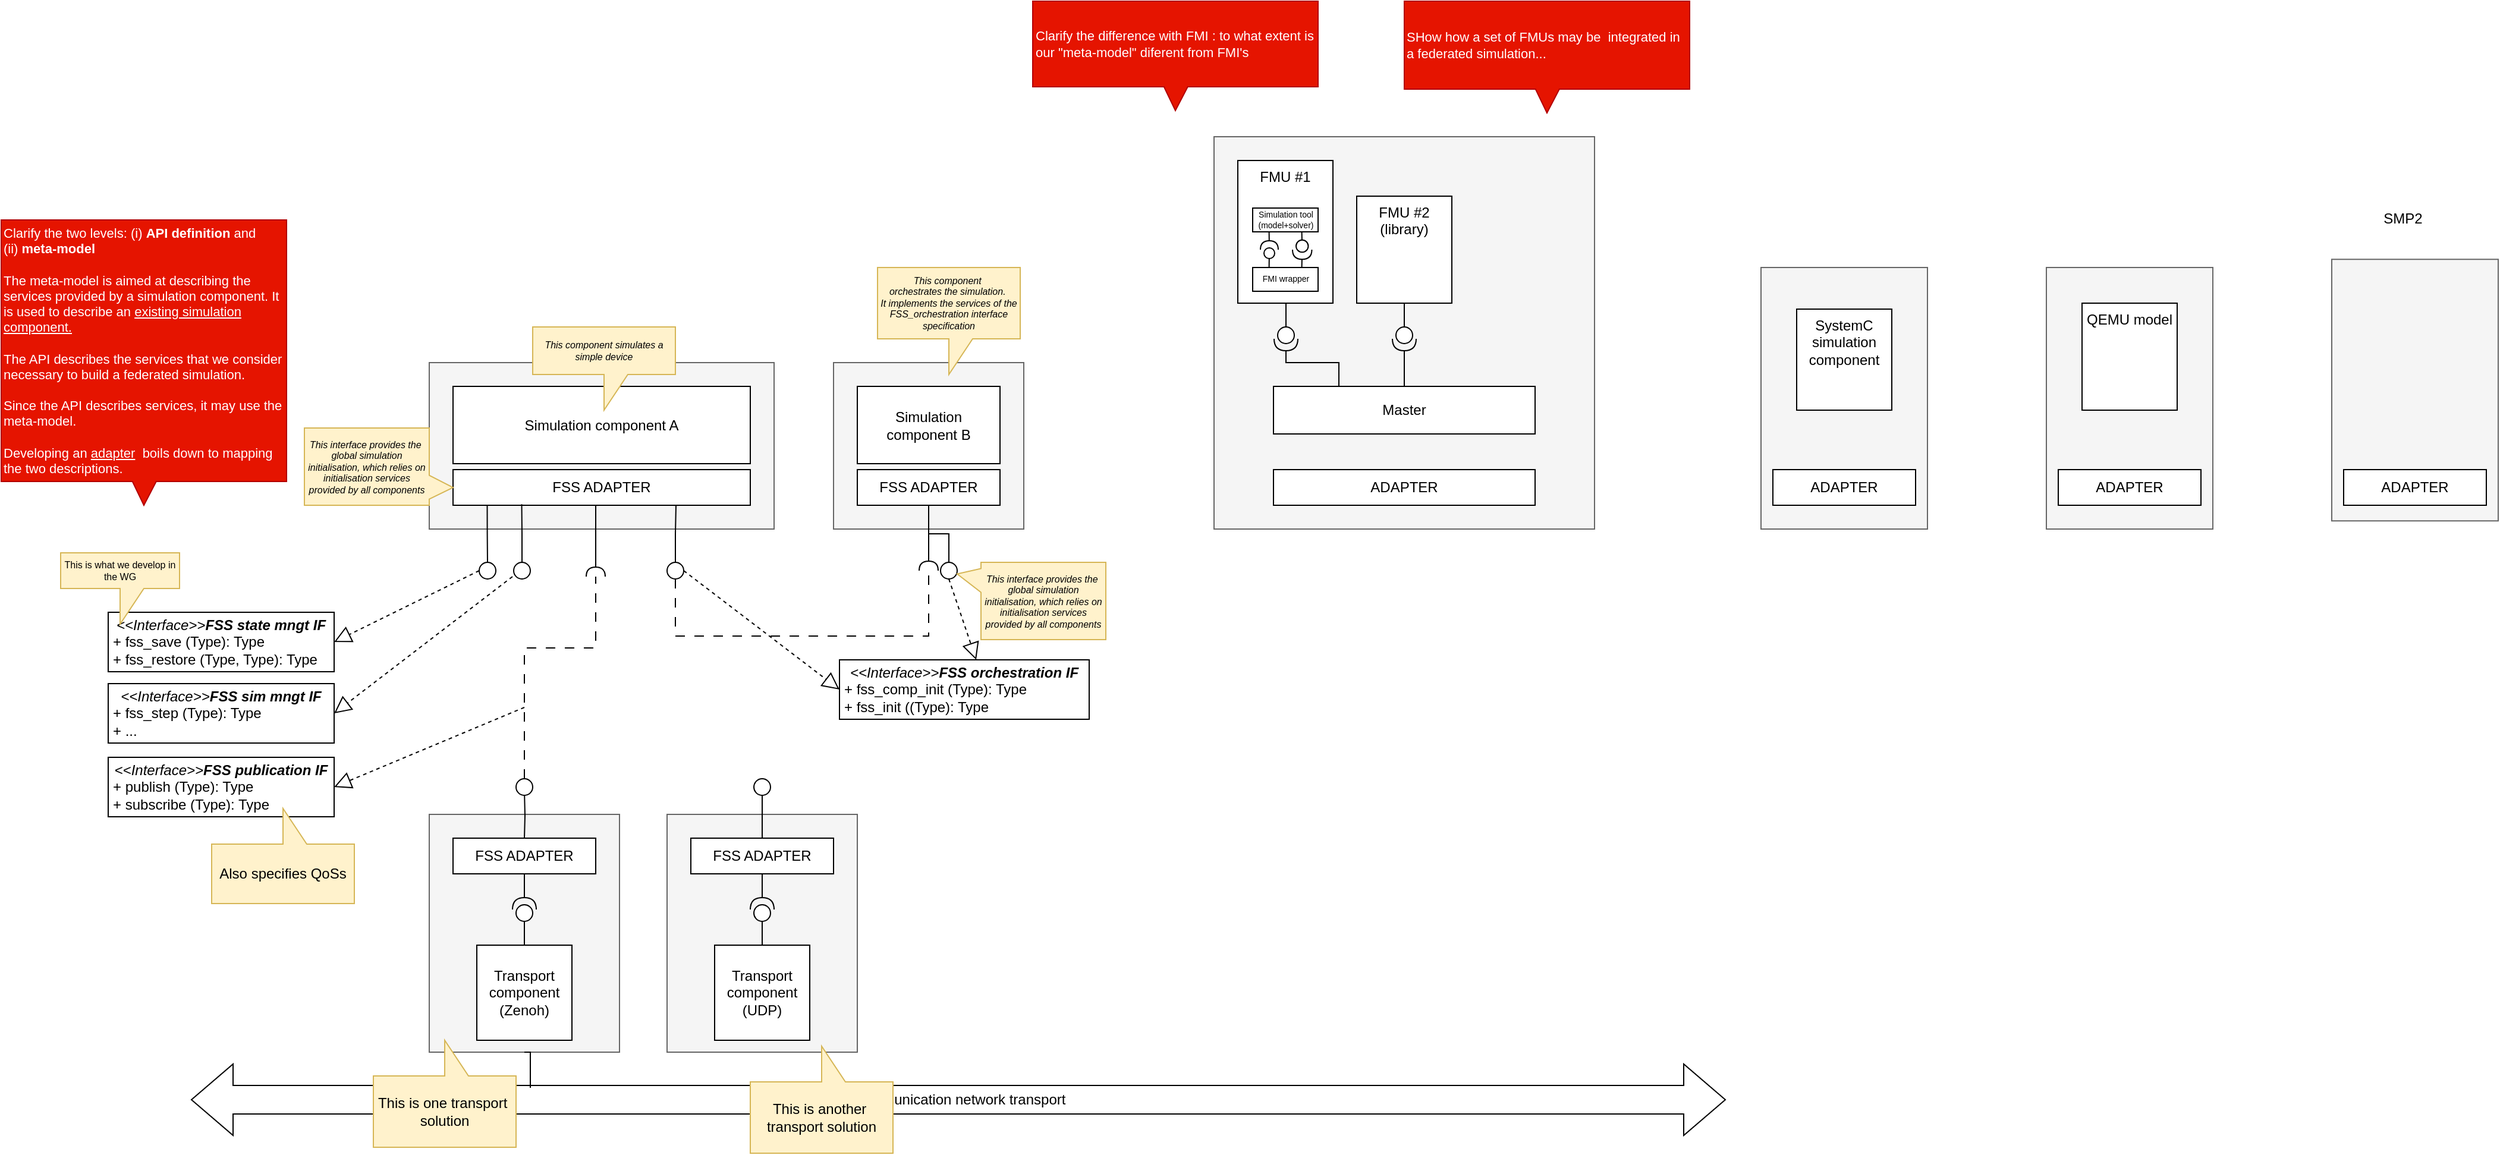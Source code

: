 <mxfile version="24.4.10" type="github">
  <diagram name="Page-1" id="a3lJTu-IXyHbUOSdx-mn">
    <mxGraphModel dx="1475" dy="5559" grid="1" gridSize="10" guides="1" tooltips="1" connect="1" arrows="1" fold="1" page="1" pageScale="1" pageWidth="3300" pageHeight="4681" math="0" shadow="0">
      <root>
        <mxCell id="0" />
        <mxCell id="1" parent="0" />
        <mxCell id="bgHQJeM0eiA7G-xrBvEw-4" value="" style="rounded=0;whiteSpace=wrap;html=1;fillColor=#f5f5f5;fontColor=#333333;strokeColor=#666666;" vertex="1" parent="1">
          <mxGeometry x="1020" y="-250" width="320" height="330" as="geometry" />
        </mxCell>
        <mxCell id="cw1v78BgHGjvIyoxlNof-122" value="" style="shape=image;verticalLabelPosition=bottom;labelBackgroundColor=default;verticalAlign=top;aspect=fixed;imageAspect=0;image=https://static.vecteezy.com/system/resources/thumbnails/002/293/499/small/exclamation-mark-symbol-red-warning-dangerous-icon-on-white-background-free-vector.jpg;" parent="1" vertex="1">
          <mxGeometry x="220" y="-210" width="60" height="60" as="geometry" />
        </mxCell>
        <mxCell id="cw1v78BgHGjvIyoxlNof-67" value="" style="rounded=0;whiteSpace=wrap;html=1;fillColor=#f5f5f5;fontColor=#333333;strokeColor=#666666;" parent="1" vertex="1">
          <mxGeometry x="700" y="-60" width="160" height="140" as="geometry" />
        </mxCell>
        <mxCell id="cw1v78BgHGjvIyoxlNof-42" value="" style="rounded=0;whiteSpace=wrap;html=1;fillColor=#f5f5f5;fontColor=#333333;strokeColor=#666666;" parent="1" vertex="1">
          <mxGeometry x="360" y="-60" width="290" height="140" as="geometry" />
        </mxCell>
        <mxCell id="cw1v78BgHGjvIyoxlNof-12" value="Communication network transport" style="html=1;shadow=0;dashed=0;align=center;verticalAlign=middle;shape=mxgraph.arrows2.twoWayArrow;dy=0.6;dx=35;" parent="1" vertex="1">
          <mxGeometry x="160" y="530" width="1290" height="60" as="geometry" />
        </mxCell>
        <mxCell id="cw1v78BgHGjvIyoxlNof-16" value="" style="endArrow=block;dashed=1;endFill=0;endSize=12;html=1;rounded=0;entryX=1;entryY=0.5;entryDx=0;entryDy=0;" parent="1" target="cw1v78BgHGjvIyoxlNof-92" edge="1">
          <mxGeometry width="160" relative="1" as="geometry">
            <mxPoint x="440" y="230" as="sourcePoint" />
            <mxPoint x="630" y="305" as="targetPoint" />
          </mxGeometry>
        </mxCell>
        <mxCell id="cw1v78BgHGjvIyoxlNof-17" value="" style="endArrow=block;dashed=1;endFill=0;endSize=12;html=1;rounded=0;entryX=1;entryY=0.5;entryDx=0;entryDy=0;exitX=0;exitY=0.5;exitDx=0;exitDy=0;" parent="1" source="cw1v78BgHGjvIyoxlNof-78" target="cw1v78BgHGjvIyoxlNof-43" edge="1">
          <mxGeometry width="160" relative="1" as="geometry">
            <mxPoint x="390" y="115" as="sourcePoint" />
            <mxPoint x="270" y="42.5" as="targetPoint" />
          </mxGeometry>
        </mxCell>
        <mxCell id="cw1v78BgHGjvIyoxlNof-79" style="edgeStyle=orthogonalEdgeStyle;rounded=0;orthogonalLoop=1;jettySize=auto;html=1;exitX=0.115;exitY=0.971;exitDx=0;exitDy=0;entryX=0.5;entryY=0;entryDx=0;entryDy=0;endArrow=none;endFill=0;exitPerimeter=0;" parent="1" source="cw1v78BgHGjvIyoxlNof-29" target="cw1v78BgHGjvIyoxlNof-78" edge="1">
          <mxGeometry relative="1" as="geometry" />
        </mxCell>
        <mxCell id="cw1v78BgHGjvIyoxlNof-29" value="FSS ADAPTER" style="rounded=0;whiteSpace=wrap;html=1;" parent="1" vertex="1">
          <mxGeometry x="380" y="30" width="250" height="30" as="geometry" />
        </mxCell>
        <mxCell id="cw1v78BgHGjvIyoxlNof-37" value="" style="ellipse;whiteSpace=wrap;html=1;align=center;aspect=fixed;fillColor=none;strokeColor=none;resizable=0;perimeter=centerPerimeter;rotatable=0;allowArrows=0;points=[];outlineConnect=1;" parent="1" vertex="1">
          <mxGeometry x="590" y="30" width="10" height="10" as="geometry" />
        </mxCell>
        <mxCell id="cw1v78BgHGjvIyoxlNof-43" value="&lt;p style=&quot;margin:0px;margin-top:4px;text-align:center;&quot;&gt;&lt;i&gt;&amp;lt;&amp;lt;Interface&amp;gt;&amp;gt;&lt;b&gt;FSS state mngt IF&lt;/b&gt;&lt;/i&gt;&lt;br&gt;&lt;/p&gt;&lt;p style=&quot;margin:0px;margin-left:4px;&quot;&gt;&lt;/p&gt;&lt;p style=&quot;margin:0px;margin-left:4px;&quot;&gt;+ fss_save (Type): Type&lt;br&gt;+ fss_restore (Type, Type): Type&lt;/p&gt;" style="verticalAlign=top;align=left;overflow=fill;html=1;whiteSpace=wrap;" parent="1" vertex="1">
          <mxGeometry x="90" y="150" width="190" height="50" as="geometry" />
        </mxCell>
        <mxCell id="cw1v78BgHGjvIyoxlNof-45" value="" style="rounded=0;whiteSpace=wrap;html=1;fillColor=#f5f5f5;fontColor=#333333;strokeColor=#666666;" parent="1" vertex="1">
          <mxGeometry x="360" y="320" width="160" height="200" as="geometry" />
        </mxCell>
        <mxCell id="cw1v78BgHGjvIyoxlNof-46" value="&lt;div&gt;Transport&lt;/div&gt;&lt;div&gt;component&lt;/div&gt;&lt;div&gt;(Zenoh)&lt;/div&gt;" style="whiteSpace=wrap;html=1;aspect=fixed;" parent="1" vertex="1">
          <mxGeometry x="400" y="430" width="80" height="80" as="geometry" />
        </mxCell>
        <mxCell id="cw1v78BgHGjvIyoxlNof-62" style="edgeStyle=orthogonalEdgeStyle;rounded=0;orthogonalLoop=1;jettySize=auto;html=1;entryX=0.5;entryY=0;entryDx=0;entryDy=0;endArrow=none;endFill=0;" parent="1" target="cw1v78BgHGjvIyoxlNof-50" edge="1">
          <mxGeometry relative="1" as="geometry">
            <mxPoint x="440" y="300" as="sourcePoint" />
          </mxGeometry>
        </mxCell>
        <mxCell id="cw1v78BgHGjvIyoxlNof-50" value="FSS ADAPTER" style="rounded=0;whiteSpace=wrap;html=1;" parent="1" vertex="1">
          <mxGeometry x="380" y="340" width="120" height="30" as="geometry" />
        </mxCell>
        <mxCell id="cw1v78BgHGjvIyoxlNof-53" value="" style="ellipse;whiteSpace=wrap;html=1;align=center;aspect=fixed;fillColor=none;strokeColor=none;resizable=0;perimeter=centerPerimeter;rotatable=0;allowArrows=0;points=[];outlineConnect=1;" parent="1" vertex="1">
          <mxGeometry x="590" y="470" width="10" height="10" as="geometry" />
        </mxCell>
        <mxCell id="cw1v78BgHGjvIyoxlNof-60" value="" style="group;rotation=270;" parent="1" vertex="1" connectable="0">
          <mxGeometry x="430" y="370" width="20" height="60" as="geometry" />
        </mxCell>
        <mxCell id="cw1v78BgHGjvIyoxlNof-57" value="" style="shape=providedRequiredInterface;html=1;verticalLabelPosition=bottom;sketch=0;rotation=-90;" parent="cw1v78BgHGjvIyoxlNof-60" vertex="1">
          <mxGeometry y="20" width="20" height="20" as="geometry" />
        </mxCell>
        <mxCell id="cw1v78BgHGjvIyoxlNof-58" style="edgeStyle=orthogonalEdgeStyle;rounded=0;orthogonalLoop=1;jettySize=auto;html=1;exitX=0.75;exitY=1;exitDx=0;exitDy=0;entryX=0;entryY=0.5;entryDx=0;entryDy=0;entryPerimeter=0;endArrow=none;endFill=0;" parent="cw1v78BgHGjvIyoxlNof-60" target="cw1v78BgHGjvIyoxlNof-57" edge="1">
          <mxGeometry relative="1" as="geometry">
            <mxPoint x="10" y="60" as="sourcePoint" />
          </mxGeometry>
        </mxCell>
        <mxCell id="cw1v78BgHGjvIyoxlNof-59" style="edgeStyle=orthogonalEdgeStyle;rounded=0;orthogonalLoop=1;jettySize=auto;html=1;exitX=0.75;exitY=0;exitDx=0;exitDy=0;entryX=1;entryY=0.5;entryDx=0;entryDy=0;entryPerimeter=0;endArrow=none;endFill=0;" parent="cw1v78BgHGjvIyoxlNof-60" target="cw1v78BgHGjvIyoxlNof-57" edge="1">
          <mxGeometry relative="1" as="geometry">
            <mxPoint x="10" as="sourcePoint" />
          </mxGeometry>
        </mxCell>
        <mxCell id="cw1v78BgHGjvIyoxlNof-63" value="&lt;p style=&quot;margin:0px;margin-top:4px;text-align:center;&quot;&gt;&lt;i&gt;&amp;lt;&amp;lt;Interface&amp;gt;&amp;gt;&lt;b&gt;FSS sim mngt IF&lt;/b&gt;&lt;/i&gt;&lt;br&gt;&lt;/p&gt;&lt;p style=&quot;margin:0px;margin-left:4px;&quot;&gt;&lt;/p&gt;&lt;p style=&quot;margin:0px;margin-left:4px;&quot;&gt;+ fss_step (Type): Type&lt;br&gt;&lt;/p&gt;&lt;p style=&quot;margin:0px;margin-left:4px;&quot;&gt;+ ...&lt;/p&gt;" style="verticalAlign=top;align=left;overflow=fill;html=1;whiteSpace=wrap;" parent="1" vertex="1">
          <mxGeometry x="90" y="210" width="190" height="50" as="geometry" />
        </mxCell>
        <mxCell id="cw1v78BgHGjvIyoxlNof-64" value="" style="endArrow=block;dashed=1;endFill=0;endSize=12;html=1;rounded=0;entryX=1;entryY=0.5;entryDx=0;entryDy=0;" parent="1" target="cw1v78BgHGjvIyoxlNof-63" edge="1">
          <mxGeometry width="160" relative="1" as="geometry">
            <mxPoint x="430" y="120" as="sourcePoint" />
            <mxPoint x="290" y="125" as="targetPoint" />
          </mxGeometry>
        </mxCell>
        <mxCell id="cw1v78BgHGjvIyoxlNof-66" value="This component&amp;nbsp;&lt;div style=&quot;font-size: 8px;&quot;&gt;orchestrates the simulation.&amp;nbsp;&lt;/div&gt;&lt;div style=&quot;font-size: 8px;&quot;&gt;It implements the services of the FSS_orchestration interface specification&lt;/div&gt;" style="shape=callout;whiteSpace=wrap;html=1;perimeter=calloutPerimeter;fillColor=#fff2cc;strokeColor=#d6b656;fontSize=8;fontStyle=2" parent="1" vertex="1">
          <mxGeometry x="737" y="-140" width="120" height="90" as="geometry" />
        </mxCell>
        <mxCell id="cw1v78BgHGjvIyoxlNof-69" value="FSS ADAPTER" style="rounded=0;whiteSpace=wrap;html=1;" parent="1" vertex="1">
          <mxGeometry x="720" y="30" width="120" height="30" as="geometry" />
        </mxCell>
        <mxCell id="cw1v78BgHGjvIyoxlNof-70" value="" style="rounded=0;orthogonalLoop=1;jettySize=auto;html=1;endArrow=halfCircle;endFill=0;endSize=6;strokeWidth=1;sketch=0;fontSize=12;curved=1;exitX=0.5;exitY=1;exitDx=0;exitDy=0;" parent="1" source="cw1v78BgHGjvIyoxlNof-69" edge="1">
          <mxGeometry relative="1" as="geometry">
            <mxPoint x="955" y="30.476" as="sourcePoint" />
            <mxPoint x="780" y="115" as="targetPoint" />
          </mxGeometry>
        </mxCell>
        <mxCell id="cw1v78BgHGjvIyoxlNof-76" value="&lt;p style=&quot;margin:0px;margin-top:4px;text-align:center;&quot;&gt;&lt;i&gt;&amp;lt;&amp;lt;Interface&amp;gt;&amp;gt;&lt;b&gt;FSS orchestration IF&lt;/b&gt;&lt;/i&gt;&lt;br&gt;&lt;/p&gt;&lt;p style=&quot;margin:0px;margin-left:4px;&quot;&gt;&lt;/p&gt;&lt;p style=&quot;margin:0px;margin-left:4px;&quot;&gt;+ fss_comp_init (Type): Type&lt;br&gt;+ fss_init (&lt;span style=&quot;background-color: initial;&quot;&gt;(Type): Type&lt;/span&gt;&lt;/p&gt;" style="verticalAlign=top;align=left;overflow=fill;html=1;whiteSpace=wrap;" parent="1" vertex="1">
          <mxGeometry x="705" y="190" width="210" height="50" as="geometry" />
        </mxCell>
        <mxCell id="cw1v78BgHGjvIyoxlNof-78" value="" style="ellipse;whiteSpace=wrap;html=1;aspect=fixed;" parent="1" vertex="1">
          <mxGeometry x="402" y="108" width="14" height="14" as="geometry" />
        </mxCell>
        <mxCell id="cw1v78BgHGjvIyoxlNof-82" style="edgeStyle=orthogonalEdgeStyle;rounded=0;orthogonalLoop=1;jettySize=auto;html=1;dashed=1;dashPattern=8 8;endArrow=none;endFill=0;exitX=0.5;exitY=1;exitDx=0;exitDy=0;" parent="1" source="cw1v78BgHGjvIyoxlNof-83" edge="1">
          <mxGeometry relative="1" as="geometry">
            <mxPoint x="780.0" y="115.0" as="targetPoint" />
            <Array as="points">
              <mxPoint x="567" y="170" />
              <mxPoint x="780" y="170" />
            </Array>
          </mxGeometry>
        </mxCell>
        <mxCell id="cw1v78BgHGjvIyoxlNof-80" value="" style="ellipse;whiteSpace=wrap;html=1;aspect=fixed;" parent="1" vertex="1">
          <mxGeometry x="431" y="108" width="14" height="14" as="geometry" />
        </mxCell>
        <mxCell id="cw1v78BgHGjvIyoxlNof-81" style="edgeStyle=orthogonalEdgeStyle;rounded=0;orthogonalLoop=1;jettySize=auto;html=1;entryX=0.231;entryY=0.971;entryDx=0;entryDy=0;endArrow=none;endFill=0;entryPerimeter=0;" parent="1" source="cw1v78BgHGjvIyoxlNof-80" target="cw1v78BgHGjvIyoxlNof-29" edge="1">
          <mxGeometry relative="1" as="geometry" />
        </mxCell>
        <mxCell id="cw1v78BgHGjvIyoxlNof-83" value="" style="ellipse;whiteSpace=wrap;html=1;aspect=fixed;" parent="1" vertex="1">
          <mxGeometry x="560" y="108" width="14" height="14" as="geometry" />
        </mxCell>
        <mxCell id="cw1v78BgHGjvIyoxlNof-84" style="edgeStyle=orthogonalEdgeStyle;rounded=0;orthogonalLoop=1;jettySize=auto;html=1;entryX=0.75;entryY=1;entryDx=0;entryDy=0;endArrow=none;endFill=0;" parent="1" source="cw1v78BgHGjvIyoxlNof-83" target="cw1v78BgHGjvIyoxlNof-29" edge="1">
          <mxGeometry relative="1" as="geometry">
            <mxPoint x="470" y="60" as="targetPoint" />
          </mxGeometry>
        </mxCell>
        <mxCell id="cw1v78BgHGjvIyoxlNof-85" value="" style="endArrow=block;dashed=1;endFill=0;endSize=12;html=1;rounded=0;entryX=0;entryY=0.5;entryDx=0;entryDy=0;exitX=1;exitY=0.5;exitDx=0;exitDy=0;" parent="1" source="cw1v78BgHGjvIyoxlNof-83" target="cw1v78BgHGjvIyoxlNof-76" edge="1">
          <mxGeometry width="160" relative="1" as="geometry">
            <mxPoint x="537" y="130" as="sourcePoint" />
            <mxPoint x="387" y="185" as="targetPoint" />
          </mxGeometry>
        </mxCell>
        <mxCell id="cw1v78BgHGjvIyoxlNof-91" value="" style="ellipse;whiteSpace=wrap;html=1;aspect=fixed;" parent="1" vertex="1">
          <mxGeometry x="433" y="290" width="14" height="14" as="geometry" />
        </mxCell>
        <mxCell id="cw1v78BgHGjvIyoxlNof-92" value="&lt;p style=&quot;margin:0px;margin-top:4px;text-align:center;&quot;&gt;&lt;i&gt;&amp;lt;&amp;lt;Interface&amp;gt;&amp;gt;&lt;b&gt;FSS publication IF&lt;/b&gt;&lt;/i&gt;&lt;br&gt;&lt;/p&gt;&lt;p style=&quot;margin:0px;margin-left:4px;&quot;&gt;&lt;/p&gt;&lt;p style=&quot;margin:0px;margin-left:4px;&quot;&gt;+ publish (Type): Type&lt;br&gt;&lt;/p&gt;&lt;p style=&quot;margin:0px;margin-left:4px;&quot;&gt;+ subscribe&amp;nbsp;&lt;span style=&quot;background-color: initial;&quot;&gt;(Type): Type&lt;/span&gt;&lt;/p&gt;" style="verticalAlign=top;align=left;overflow=fill;html=1;whiteSpace=wrap;" parent="1" vertex="1">
          <mxGeometry x="90" y="272" width="190" height="50" as="geometry" />
        </mxCell>
        <mxCell id="cw1v78BgHGjvIyoxlNof-94" value="Simulation component A" style="rounded=0;whiteSpace=wrap;html=1;" parent="1" vertex="1">
          <mxGeometry x="380" y="-40" width="250" height="65" as="geometry" />
        </mxCell>
        <mxCell id="cw1v78BgHGjvIyoxlNof-96" value="Simulation component B" style="rounded=0;whiteSpace=wrap;html=1;" parent="1" vertex="1">
          <mxGeometry x="720" y="-40" width="120" height="65" as="geometry" />
        </mxCell>
        <mxCell id="cw1v78BgHGjvIyoxlNof-97" value="" style="rounded=0;orthogonalLoop=1;jettySize=auto;html=1;endArrow=halfCircle;endFill=0;endSize=6;strokeWidth=1;sketch=0;fontSize=12;curved=1;" parent="1" edge="1">
          <mxGeometry relative="1" as="geometry">
            <mxPoint x="500" y="60" as="sourcePoint" />
            <mxPoint x="500" y="120" as="targetPoint" />
          </mxGeometry>
        </mxCell>
        <mxCell id="cw1v78BgHGjvIyoxlNof-98" style="edgeStyle=orthogonalEdgeStyle;rounded=0;orthogonalLoop=1;jettySize=auto;html=1;dashed=1;dashPattern=8 8;endArrow=none;endFill=0;exitX=0.5;exitY=0;exitDx=0;exitDy=0;" parent="1" source="cw1v78BgHGjvIyoxlNof-91" edge="1">
          <mxGeometry relative="1" as="geometry">
            <mxPoint x="500" y="120" as="targetPoint" />
            <mxPoint x="577" y="132" as="sourcePoint" />
            <Array as="points">
              <mxPoint x="440" y="180" />
              <mxPoint x="500" y="180" />
            </Array>
          </mxGeometry>
        </mxCell>
        <mxCell id="cw1v78BgHGjvIyoxlNof-99" value="Also specifies QoSs" style="shape=callout;whiteSpace=wrap;html=1;perimeter=calloutPerimeter;fillColor=#fff2cc;strokeColor=#d6b656;flipV=1;" parent="1" vertex="1">
          <mxGeometry x="177" y="315" width="120" height="80" as="geometry" />
        </mxCell>
        <mxCell id="cw1v78BgHGjvIyoxlNof-101" style="edgeStyle=orthogonalEdgeStyle;rounded=0;orthogonalLoop=1;jettySize=auto;html=1;exitX=0.5;exitY=1;exitDx=0;exitDy=0;endArrow=none;endFill=0;" parent="1" source="cw1v78BgHGjvIyoxlNof-45" edge="1">
          <mxGeometry relative="1" as="geometry">
            <mxPoint x="445" y="550" as="targetPoint" />
          </mxGeometry>
        </mxCell>
        <mxCell id="cw1v78BgHGjvIyoxlNof-103" value="" style="rounded=0;whiteSpace=wrap;html=1;fillColor=#f5f5f5;fontColor=#333333;strokeColor=#666666;" parent="1" vertex="1">
          <mxGeometry x="560" y="320" width="160" height="200" as="geometry" />
        </mxCell>
        <mxCell id="cw1v78BgHGjvIyoxlNof-104" value="&lt;div&gt;Transport&lt;/div&gt;&lt;div&gt;component&lt;/div&gt;&lt;div&gt;(UDP)&lt;/div&gt;" style="whiteSpace=wrap;html=1;aspect=fixed;" parent="1" vertex="1">
          <mxGeometry x="600" y="430" width="80" height="80" as="geometry" />
        </mxCell>
        <mxCell id="cw1v78BgHGjvIyoxlNof-115" style="edgeStyle=orthogonalEdgeStyle;rounded=0;orthogonalLoop=1;jettySize=auto;html=1;exitX=0.5;exitY=0;exitDx=0;exitDy=0;endArrow=none;endFill=0;" parent="1" source="cw1v78BgHGjvIyoxlNof-105" target="cw1v78BgHGjvIyoxlNof-114" edge="1">
          <mxGeometry relative="1" as="geometry" />
        </mxCell>
        <mxCell id="cw1v78BgHGjvIyoxlNof-105" value="FSS ADAPTER" style="rounded=0;whiteSpace=wrap;html=1;" parent="1" vertex="1">
          <mxGeometry x="580" y="340" width="120" height="30" as="geometry" />
        </mxCell>
        <mxCell id="cw1v78BgHGjvIyoxlNof-106" value="" style="group;rotation=270;" parent="1" vertex="1" connectable="0">
          <mxGeometry x="630" y="370" width="20" height="60" as="geometry" />
        </mxCell>
        <mxCell id="cw1v78BgHGjvIyoxlNof-107" value="" style="shape=providedRequiredInterface;html=1;verticalLabelPosition=bottom;sketch=0;rotation=-90;" parent="cw1v78BgHGjvIyoxlNof-106" vertex="1">
          <mxGeometry y="20" width="20" height="20" as="geometry" />
        </mxCell>
        <mxCell id="cw1v78BgHGjvIyoxlNof-108" style="edgeStyle=orthogonalEdgeStyle;rounded=0;orthogonalLoop=1;jettySize=auto;html=1;exitX=0.75;exitY=1;exitDx=0;exitDy=0;entryX=0;entryY=0.5;entryDx=0;entryDy=0;entryPerimeter=0;endArrow=none;endFill=0;" parent="cw1v78BgHGjvIyoxlNof-106" target="cw1v78BgHGjvIyoxlNof-107" edge="1">
          <mxGeometry relative="1" as="geometry">
            <mxPoint x="10" y="60" as="sourcePoint" />
          </mxGeometry>
        </mxCell>
        <mxCell id="cw1v78BgHGjvIyoxlNof-109" style="edgeStyle=orthogonalEdgeStyle;rounded=0;orthogonalLoop=1;jettySize=auto;html=1;exitX=0.75;exitY=0;exitDx=0;exitDy=0;entryX=1;entryY=0.5;entryDx=0;entryDy=0;entryPerimeter=0;endArrow=none;endFill=0;" parent="cw1v78BgHGjvIyoxlNof-106" target="cw1v78BgHGjvIyoxlNof-107" edge="1">
          <mxGeometry relative="1" as="geometry">
            <mxPoint x="10" as="sourcePoint" />
          </mxGeometry>
        </mxCell>
        <mxCell id="cw1v78BgHGjvIyoxlNof-110" value="This is one transport&amp;nbsp;&lt;br&gt;solution" style="shape=callout;whiteSpace=wrap;html=1;perimeter=calloutPerimeter;fillColor=#fff2cc;strokeColor=#d6b656;flipV=1;" parent="1" vertex="1">
          <mxGeometry x="313" y="510" width="120" height="90" as="geometry" />
        </mxCell>
        <mxCell id="cw1v78BgHGjvIyoxlNof-111" value="This is another&amp;nbsp;&lt;br&gt;transport solution" style="shape=callout;whiteSpace=wrap;html=1;perimeter=calloutPerimeter;fillColor=#fff2cc;strokeColor=#d6b656;flipV=1;" parent="1" vertex="1">
          <mxGeometry x="630" y="515" width="120" height="90" as="geometry" />
        </mxCell>
        <mxCell id="cw1v78BgHGjvIyoxlNof-114" value="" style="ellipse;whiteSpace=wrap;html=1;aspect=fixed;" parent="1" vertex="1">
          <mxGeometry x="633" y="290" width="14" height="14" as="geometry" />
        </mxCell>
        <mxCell id="cw1v78BgHGjvIyoxlNof-117" style="edgeStyle=orthogonalEdgeStyle;rounded=0;orthogonalLoop=1;jettySize=auto;html=1;entryX=0.5;entryY=1;entryDx=0;entryDy=0;endArrow=none;endFill=0;" parent="1" source="cw1v78BgHGjvIyoxlNof-116" target="cw1v78BgHGjvIyoxlNof-69" edge="1">
          <mxGeometry relative="1" as="geometry" />
        </mxCell>
        <mxCell id="cw1v78BgHGjvIyoxlNof-116" value="" style="ellipse;whiteSpace=wrap;html=1;aspect=fixed;" parent="1" vertex="1">
          <mxGeometry x="790" y="108" width="14" height="14" as="geometry" />
        </mxCell>
        <mxCell id="cw1v78BgHGjvIyoxlNof-118" value="" style="endArrow=block;dashed=1;endFill=0;endSize=12;html=1;rounded=0;exitX=0.5;exitY=1;exitDx=0;exitDy=0;" parent="1" source="cw1v78BgHGjvIyoxlNof-116" edge="1">
          <mxGeometry width="160" relative="1" as="geometry">
            <mxPoint x="790" y="130" as="sourcePoint" />
            <mxPoint x="820" y="190" as="targetPoint" />
          </mxGeometry>
        </mxCell>
        <mxCell id="cw1v78BgHGjvIyoxlNof-119" value="This interface provides the&amp;nbsp; global simulation initialisation, which relies on initialisation services provided by all components" style="shape=callout;whiteSpace=wrap;html=1;perimeter=calloutPerimeter;fillColor=#fff2cc;strokeColor=#d6b656;fontSize=8;fontStyle=2;size=20;position=0.08;position2=0.15;direction=south;" parent="1" vertex="1">
          <mxGeometry x="804" y="108" width="125" height="65" as="geometry" />
        </mxCell>
        <mxCell id="cw1v78BgHGjvIyoxlNof-65" value="This component simulates a simple device" style="shape=callout;whiteSpace=wrap;html=1;perimeter=calloutPerimeter;fillColor=#fff2cc;strokeColor=#d6b656;fontSize=8;fontStyle=2" parent="1" vertex="1">
          <mxGeometry x="447" y="-90" width="120" height="70" as="geometry" />
        </mxCell>
        <mxCell id="cw1v78BgHGjvIyoxlNof-120" value="This interface provides the&amp;nbsp; global simulation initialisation, which relies on initialisation services provided by all components" style="shape=callout;whiteSpace=wrap;html=1;perimeter=calloutPerimeter;fillColor=#fff2cc;strokeColor=#d6b656;fontSize=8;fontStyle=2;size=20;position=0.08;position2=0.23;direction=north;" parent="1" vertex="1">
          <mxGeometry x="255" y="-5" width="125" height="65" as="geometry" />
        </mxCell>
        <mxCell id="cw1v78BgHGjvIyoxlNof-41" value="This is what we develop in the WG" style="shape=callout;whiteSpace=wrap;html=1;perimeter=calloutPerimeter;fillColor=#fff2cc;strokeColor=#d6b656;fontSize=8;" parent="1" vertex="1">
          <mxGeometry x="50" y="100" width="100" height="60" as="geometry" />
        </mxCell>
        <mxCell id="cw1v78BgHGjvIyoxlNof-121" value="Clarify the two levels: (i)&amp;nbsp;&lt;b&gt;API definition &lt;/b&gt;and (ii)&amp;nbsp;&lt;b&gt;meta-model&lt;/b&gt;&lt;div style=&quot;font-size: 11px;&quot;&gt;&lt;br style=&quot;font-size: 11px;&quot;&gt;&lt;/div&gt;&lt;div style=&quot;font-size: 11px;&quot;&gt;The meta-model is aimed at describing the services provided by a simulation component. It is used to describe an &lt;u&gt;existing simulation component.&lt;/u&gt;&lt;/div&gt;&lt;div style=&quot;font-size: 11px;&quot;&gt;&lt;u&gt;&lt;br&gt;&lt;/u&gt;&lt;/div&gt;&lt;div style=&quot;font-size: 11px;&quot;&gt;The API describes the services that we consider necessary to build a federated simulation.&amp;nbsp;&lt;/div&gt;&lt;div style=&quot;font-size: 11px;&quot;&gt;&lt;br&gt;&lt;/div&gt;&lt;div style=&quot;font-size: 11px;&quot;&gt;Since the API describes services, it may use the meta-model.&amp;nbsp;&lt;/div&gt;&lt;div style=&quot;font-size: 11px;&quot;&gt;&lt;br&gt;&lt;/div&gt;&lt;div style=&quot;font-size: 11px;&quot;&gt;Developing an &lt;u&gt;adapter&lt;/u&gt;&amp;nbsp; boils down to mapping the two descriptions.&amp;nbsp;&lt;/div&gt;" style="shape=callout;whiteSpace=wrap;html=1;perimeter=calloutPerimeter;fillColor=#e51400;strokeColor=#B20000;size=20;position=0.46;position2=0.5;fontSize=11;fontColor=#ffffff;align=left;" parent="1" vertex="1">
          <mxGeometry y="-180" width="240" height="240" as="geometry" />
        </mxCell>
        <mxCell id="bgHQJeM0eiA7G-xrBvEw-1" value="Clarify the difference with FMI : to what extent is our &quot;meta-model&quot; diferent from FMI&#39;s" style="shape=callout;whiteSpace=wrap;html=1;perimeter=calloutPerimeter;fillColor=#e51400;strokeColor=#B20000;size=20;position=0.46;position2=0.5;fontSize=11;fontColor=#ffffff;align=left;" vertex="1" parent="1">
          <mxGeometry x="867.5" y="-364" width="240" height="92" as="geometry" />
        </mxCell>
        <mxCell id="bgHQJeM0eiA7G-xrBvEw-2" value="FMU #1" style="rounded=0;whiteSpace=wrap;html=1;verticalAlign=top;" vertex="1" parent="1">
          <mxGeometry x="1040" y="-230" width="80" height="120" as="geometry" />
        </mxCell>
        <mxCell id="bgHQJeM0eiA7G-xrBvEw-3" value="FMU #2&lt;div&gt;(library)&lt;/div&gt;" style="rounded=0;whiteSpace=wrap;html=1;verticalAlign=top;" vertex="1" parent="1">
          <mxGeometry x="1140" y="-200" width="80" height="90" as="geometry" />
        </mxCell>
        <mxCell id="bgHQJeM0eiA7G-xrBvEw-6" value="SHow how a set of FMUs may be&amp;nbsp; integrated in a federated simulation..." style="shape=callout;whiteSpace=wrap;html=1;perimeter=calloutPerimeter;fillColor=#e51400;strokeColor=#B20000;size=20;position=0.46;position2=0.5;fontSize=11;fontColor=#ffffff;align=left;" vertex="1" parent="1">
          <mxGeometry x="1180" y="-364" width="240" height="94" as="geometry" />
        </mxCell>
        <mxCell id="bgHQJeM0eiA7G-xrBvEw-12" value="Master" style="rounded=0;whiteSpace=wrap;html=1;points=[[0,0,0,0,0],[0,0.25,0,0,0],[0,0.5,0,0,0],[0,0.75,0,0,0],[0,1,0,0,0],[0.25,0,0,0,0],[0.25,1,0,0,0],[0.5,0,0,0,0],[0.5,1,0,0,0],[0.75,0,0,0,0],[0.75,1,0,0,0],[1,0,0,0,0],[1,0.25,0,0,0],[1,0.5,0,0,0],[1,0.75,0,0,0],[1,1,0,0,0]];" vertex="1" parent="1">
          <mxGeometry x="1070" y="-40" width="220" height="40" as="geometry" />
        </mxCell>
        <mxCell id="bgHQJeM0eiA7G-xrBvEw-13" value="ADAPTER" style="rounded=0;whiteSpace=wrap;html=1;" vertex="1" parent="1">
          <mxGeometry x="1070" y="30" width="220" height="30" as="geometry" />
        </mxCell>
        <mxCell id="bgHQJeM0eiA7G-xrBvEw-15" value="" style="shape=providedRequiredInterface;html=1;verticalLabelPosition=bottom;sketch=0;rotation=90;" vertex="1" parent="1">
          <mxGeometry x="1070.5" y="-90" width="20" height="20" as="geometry" />
        </mxCell>
        <mxCell id="bgHQJeM0eiA7G-xrBvEw-16" style="edgeStyle=orthogonalEdgeStyle;rounded=0;orthogonalLoop=1;jettySize=auto;html=1;exitX=1;exitY=0.5;exitDx=0;exitDy=0;exitPerimeter=0;entryX=0.25;entryY=0;entryDx=0;entryDy=0;entryPerimeter=0;endArrow=none;endFill=0;" edge="1" parent="1" source="bgHQJeM0eiA7G-xrBvEw-15" target="bgHQJeM0eiA7G-xrBvEw-12">
          <mxGeometry relative="1" as="geometry">
            <Array as="points">
              <mxPoint x="1081" y="-60" />
              <mxPoint x="1125" y="-60" />
            </Array>
          </mxGeometry>
        </mxCell>
        <mxCell id="bgHQJeM0eiA7G-xrBvEw-18" style="edgeStyle=orthogonalEdgeStyle;rounded=0;orthogonalLoop=1;jettySize=auto;html=1;entryX=0.715;entryY=0.993;entryDx=0;entryDy=0;entryPerimeter=0;endArrow=none;endFill=0;" edge="1" parent="1" source="bgHQJeM0eiA7G-xrBvEw-15" target="bgHQJeM0eiA7G-xrBvEw-2">
          <mxGeometry relative="1" as="geometry">
            <Array as="points">
              <mxPoint x="1097" y="-110" />
              <mxPoint x="1080" y="-110" />
            </Array>
          </mxGeometry>
        </mxCell>
        <mxCell id="bgHQJeM0eiA7G-xrBvEw-20" value="FMI wrapper" style="rounded=0;whiteSpace=wrap;html=1;fontSize=7;" vertex="1" parent="1">
          <mxGeometry x="1052.5" y="-140" width="55" height="20" as="geometry" />
        </mxCell>
        <mxCell id="bgHQJeM0eiA7G-xrBvEw-21" value="Simulation tool&lt;div&gt;(model+solver)&lt;/div&gt;" style="rounded=0;whiteSpace=wrap;html=1;fontSize=7;" vertex="1" parent="1">
          <mxGeometry x="1052.5" y="-190" width="55" height="20" as="geometry" />
        </mxCell>
        <mxCell id="bgHQJeM0eiA7G-xrBvEw-25" style="edgeStyle=orthogonalEdgeStyle;rounded=0;orthogonalLoop=1;jettySize=auto;html=1;entryX=0.5;entryY=1;entryDx=0;entryDy=0;endArrow=none;endFill=0;" edge="1" parent="1" source="bgHQJeM0eiA7G-xrBvEw-22" target="bgHQJeM0eiA7G-xrBvEw-3">
          <mxGeometry relative="1" as="geometry" />
        </mxCell>
        <mxCell id="bgHQJeM0eiA7G-xrBvEw-22" value="" style="shape=providedRequiredInterface;html=1;verticalLabelPosition=bottom;sketch=0;rotation=90;" vertex="1" parent="1">
          <mxGeometry x="1170" y="-90" width="20" height="20" as="geometry" />
        </mxCell>
        <mxCell id="bgHQJeM0eiA7G-xrBvEw-23" style="edgeStyle=orthogonalEdgeStyle;rounded=0;orthogonalLoop=1;jettySize=auto;html=1;entryX=1;entryY=0.5;entryDx=0;entryDy=0;entryPerimeter=0;endArrow=none;endFill=0;" edge="1" parent="1" source="bgHQJeM0eiA7G-xrBvEw-12" target="bgHQJeM0eiA7G-xrBvEw-22">
          <mxGeometry relative="1" as="geometry" />
        </mxCell>
        <mxCell id="bgHQJeM0eiA7G-xrBvEw-29" style="edgeStyle=orthogonalEdgeStyle;rounded=0;orthogonalLoop=1;jettySize=auto;html=1;entryX=0.25;entryY=0;entryDx=0;entryDy=0;endArrow=none;endFill=0;" edge="1" parent="1" source="bgHQJeM0eiA7G-xrBvEw-26" target="bgHQJeM0eiA7G-xrBvEw-20">
          <mxGeometry relative="1" as="geometry">
            <Array as="points">
              <mxPoint x="1066" y="-140" />
            </Array>
          </mxGeometry>
        </mxCell>
        <mxCell id="bgHQJeM0eiA7G-xrBvEw-33" style="edgeStyle=orthogonalEdgeStyle;rounded=0;orthogonalLoop=1;jettySize=auto;html=1;entryX=0.25;entryY=1;entryDx=0;entryDy=0;endArrow=none;endFill=0;" edge="1" parent="1" source="bgHQJeM0eiA7G-xrBvEw-26" target="bgHQJeM0eiA7G-xrBvEw-21">
          <mxGeometry relative="1" as="geometry">
            <Array as="points">
              <mxPoint x="1067" y="-170" />
            </Array>
          </mxGeometry>
        </mxCell>
        <mxCell id="bgHQJeM0eiA7G-xrBvEw-26" value="" style="shape=providedRequiredInterface;html=1;verticalLabelPosition=bottom;sketch=0;rotation=-90;" vertex="1" parent="1">
          <mxGeometry x="1059" y="-162.5" width="15" height="15" as="geometry" />
        </mxCell>
        <mxCell id="bgHQJeM0eiA7G-xrBvEw-30" style="edgeStyle=orthogonalEdgeStyle;rounded=0;orthogonalLoop=1;jettySize=auto;html=1;entryX=0.75;entryY=0;entryDx=0;entryDy=0;endArrow=none;endFill=0;" edge="1" parent="1" source="bgHQJeM0eiA7G-xrBvEw-27" target="bgHQJeM0eiA7G-xrBvEw-20">
          <mxGeometry relative="1" as="geometry">
            <Array as="points">
              <mxPoint x="1094" y="-140" />
            </Array>
          </mxGeometry>
        </mxCell>
        <mxCell id="bgHQJeM0eiA7G-xrBvEw-32" style="edgeStyle=orthogonalEdgeStyle;rounded=0;orthogonalLoop=1;jettySize=auto;html=1;entryX=0.75;entryY=1;entryDx=0;entryDy=0;endArrow=none;endFill=0;" edge="1" parent="1" source="bgHQJeM0eiA7G-xrBvEw-27" target="bgHQJeM0eiA7G-xrBvEw-21">
          <mxGeometry relative="1" as="geometry">
            <Array as="points">
              <mxPoint x="1094" y="-170" />
            </Array>
          </mxGeometry>
        </mxCell>
        <mxCell id="bgHQJeM0eiA7G-xrBvEw-27" value="" style="shape=providedRequiredInterface;html=1;verticalLabelPosition=bottom;sketch=0;rotation=90;" vertex="1" parent="1">
          <mxGeometry x="1086" y="-163.12" width="16.25" height="16.25" as="geometry" />
        </mxCell>
        <mxCell id="bgHQJeM0eiA7G-xrBvEw-34" value="" style="rounded=0;whiteSpace=wrap;html=1;fillColor=#f5f5f5;fontColor=#333333;strokeColor=#666666;" vertex="1" parent="1">
          <mxGeometry x="1480" y="-140" width="140" height="220" as="geometry" />
        </mxCell>
        <mxCell id="bgHQJeM0eiA7G-xrBvEw-35" value="SystemC simulation component" style="rounded=0;whiteSpace=wrap;html=1;verticalAlign=top;" vertex="1" parent="1">
          <mxGeometry x="1510" y="-105" width="80" height="85" as="geometry" />
        </mxCell>
        <mxCell id="bgHQJeM0eiA7G-xrBvEw-36" value="" style="rounded=0;whiteSpace=wrap;html=1;fillColor=#f5f5f5;fontColor=#333333;strokeColor=#666666;" vertex="1" parent="1">
          <mxGeometry x="1720" y="-140" width="140" height="220" as="geometry" />
        </mxCell>
        <mxCell id="bgHQJeM0eiA7G-xrBvEw-37" value="QEMU model" style="rounded=0;whiteSpace=wrap;html=1;verticalAlign=top;" vertex="1" parent="1">
          <mxGeometry x="1750" y="-110" width="80" height="90" as="geometry" />
        </mxCell>
        <mxCell id="bgHQJeM0eiA7G-xrBvEw-38" value="" style="shape=image;verticalLabelPosition=bottom;labelBackgroundColor=default;verticalAlign=top;aspect=fixed;imageAspect=0;image=https://systemc.org/images/systemc.png;" vertex="1" parent="1">
          <mxGeometry x="1499" y="-195.56" width="91" height="33.06" as="geometry" />
        </mxCell>
        <mxCell id="bgHQJeM0eiA7G-xrBvEw-39" value="" style="shape=image;verticalLabelPosition=bottom;labelBackgroundColor=default;verticalAlign=top;aspect=fixed;imageAspect=0;image=https://cdn.icon-icons.com/icons2/2699/PNG/512/qemu_logo_icon_170817.png;" vertex="1" parent="1">
          <mxGeometry x="1710" y="-210" width="112" height="56" as="geometry" />
        </mxCell>
        <mxCell id="bgHQJeM0eiA7G-xrBvEw-40" value="Actual hardware" style="rounded=0;whiteSpace=wrap;html=1;verticalAlign=top;" vertex="1" parent="1">
          <mxGeometry x="1990" y="-116.87" width="80" height="90" as="geometry" />
        </mxCell>
        <mxCell id="bgHQJeM0eiA7G-xrBvEw-41" value="" style="rounded=0;whiteSpace=wrap;html=1;fillColor=#f5f5f5;fontColor=#333333;strokeColor=#666666;" vertex="1" parent="1">
          <mxGeometry x="1960" y="-146.87" width="140" height="220" as="geometry" />
        </mxCell>
        <mxCell id="bgHQJeM0eiA7G-xrBvEw-42" value="ADAPTER" style="rounded=0;whiteSpace=wrap;html=1;" vertex="1" parent="1">
          <mxGeometry x="1490" y="30" width="120" height="30" as="geometry" />
        </mxCell>
        <mxCell id="bgHQJeM0eiA7G-xrBvEw-43" value="ADAPTER" style="rounded=0;whiteSpace=wrap;html=1;" vertex="1" parent="1">
          <mxGeometry x="1730" y="30" width="120" height="30" as="geometry" />
        </mxCell>
        <mxCell id="bgHQJeM0eiA7G-xrBvEw-44" value="ADAPTER" style="rounded=0;whiteSpace=wrap;html=1;" vertex="1" parent="1">
          <mxGeometry x="1970" y="30" width="120" height="30" as="geometry" />
        </mxCell>
        <mxCell id="bgHQJeM0eiA7G-xrBvEw-46" value="SMP2" style="text;html=1;align=center;verticalAlign=middle;whiteSpace=wrap;rounded=0;" vertex="1" parent="1">
          <mxGeometry x="1990" y="-195.56" width="60" height="30" as="geometry" />
        </mxCell>
      </root>
    </mxGraphModel>
  </diagram>
</mxfile>
